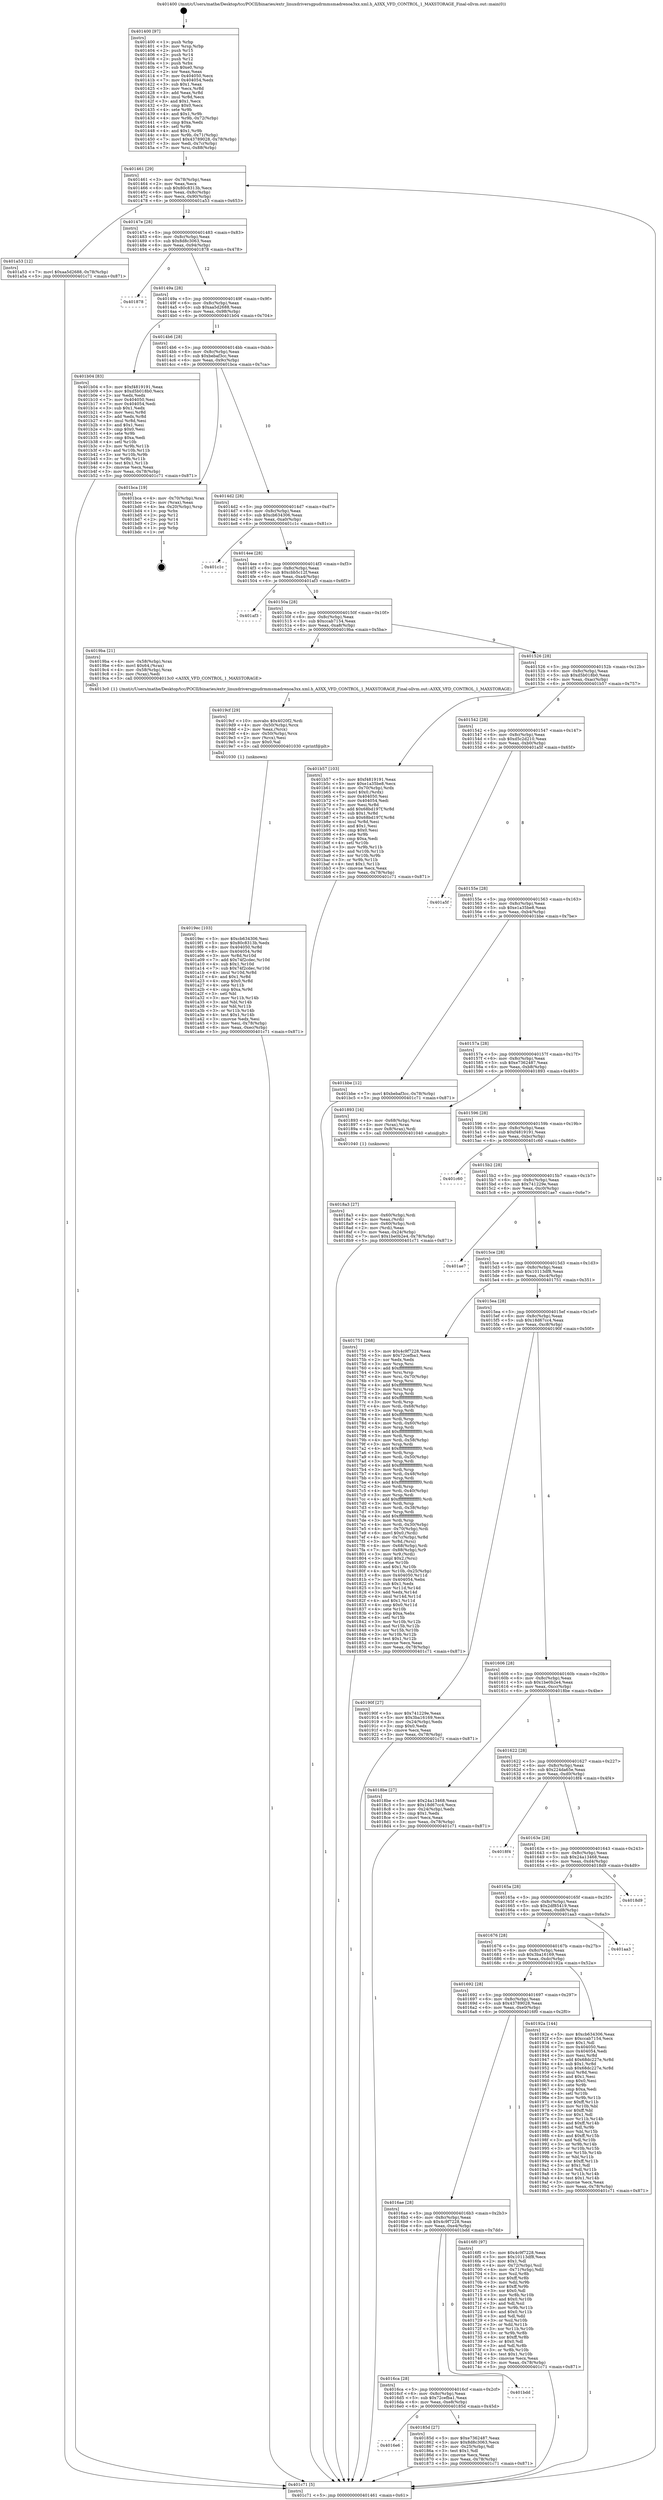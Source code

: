 digraph "0x401400" {
  label = "0x401400 (/mnt/c/Users/mathe/Desktop/tcc/POCII/binaries/extr_linuxdriversgpudrmmsmadrenoa3xx.xml.h_A3XX_VFD_CONTROL_1_MAXSTORAGE_Final-ollvm.out::main(0))"
  labelloc = "t"
  node[shape=record]

  Entry [label="",width=0.3,height=0.3,shape=circle,fillcolor=black,style=filled]
  "0x401461" [label="{
     0x401461 [29]\l
     | [instrs]\l
     &nbsp;&nbsp;0x401461 \<+3\>: mov -0x78(%rbp),%eax\l
     &nbsp;&nbsp;0x401464 \<+2\>: mov %eax,%ecx\l
     &nbsp;&nbsp;0x401466 \<+6\>: sub $0x80c8313b,%ecx\l
     &nbsp;&nbsp;0x40146c \<+6\>: mov %eax,-0x8c(%rbp)\l
     &nbsp;&nbsp;0x401472 \<+6\>: mov %ecx,-0x90(%rbp)\l
     &nbsp;&nbsp;0x401478 \<+6\>: je 0000000000401a53 \<main+0x653\>\l
  }"]
  "0x401a53" [label="{
     0x401a53 [12]\l
     | [instrs]\l
     &nbsp;&nbsp;0x401a53 \<+7\>: movl $0xaa5d2688,-0x78(%rbp)\l
     &nbsp;&nbsp;0x401a5a \<+5\>: jmp 0000000000401c71 \<main+0x871\>\l
  }"]
  "0x40147e" [label="{
     0x40147e [28]\l
     | [instrs]\l
     &nbsp;&nbsp;0x40147e \<+5\>: jmp 0000000000401483 \<main+0x83\>\l
     &nbsp;&nbsp;0x401483 \<+6\>: mov -0x8c(%rbp),%eax\l
     &nbsp;&nbsp;0x401489 \<+5\>: sub $0x8d8c3063,%eax\l
     &nbsp;&nbsp;0x40148e \<+6\>: mov %eax,-0x94(%rbp)\l
     &nbsp;&nbsp;0x401494 \<+6\>: je 0000000000401878 \<main+0x478\>\l
  }"]
  Exit [label="",width=0.3,height=0.3,shape=circle,fillcolor=black,style=filled,peripheries=2]
  "0x401878" [label="{
     0x401878\l
  }", style=dashed]
  "0x40149a" [label="{
     0x40149a [28]\l
     | [instrs]\l
     &nbsp;&nbsp;0x40149a \<+5\>: jmp 000000000040149f \<main+0x9f\>\l
     &nbsp;&nbsp;0x40149f \<+6\>: mov -0x8c(%rbp),%eax\l
     &nbsp;&nbsp;0x4014a5 \<+5\>: sub $0xaa5d2688,%eax\l
     &nbsp;&nbsp;0x4014aa \<+6\>: mov %eax,-0x98(%rbp)\l
     &nbsp;&nbsp;0x4014b0 \<+6\>: je 0000000000401b04 \<main+0x704\>\l
  }"]
  "0x4019ec" [label="{
     0x4019ec [103]\l
     | [instrs]\l
     &nbsp;&nbsp;0x4019ec \<+5\>: mov $0xcb634306,%esi\l
     &nbsp;&nbsp;0x4019f1 \<+5\>: mov $0x80c8313b,%edx\l
     &nbsp;&nbsp;0x4019f6 \<+8\>: mov 0x404050,%r8d\l
     &nbsp;&nbsp;0x4019fe \<+8\>: mov 0x404054,%r9d\l
     &nbsp;&nbsp;0x401a06 \<+3\>: mov %r8d,%r10d\l
     &nbsp;&nbsp;0x401a09 \<+7\>: add $0x74f2cdec,%r10d\l
     &nbsp;&nbsp;0x401a10 \<+4\>: sub $0x1,%r10d\l
     &nbsp;&nbsp;0x401a14 \<+7\>: sub $0x74f2cdec,%r10d\l
     &nbsp;&nbsp;0x401a1b \<+4\>: imul %r10d,%r8d\l
     &nbsp;&nbsp;0x401a1f \<+4\>: and $0x1,%r8d\l
     &nbsp;&nbsp;0x401a23 \<+4\>: cmp $0x0,%r8d\l
     &nbsp;&nbsp;0x401a27 \<+4\>: sete %r11b\l
     &nbsp;&nbsp;0x401a2b \<+4\>: cmp $0xa,%r9d\l
     &nbsp;&nbsp;0x401a2f \<+3\>: setl %bl\l
     &nbsp;&nbsp;0x401a32 \<+3\>: mov %r11b,%r14b\l
     &nbsp;&nbsp;0x401a35 \<+3\>: and %bl,%r14b\l
     &nbsp;&nbsp;0x401a38 \<+3\>: xor %bl,%r11b\l
     &nbsp;&nbsp;0x401a3b \<+3\>: or %r11b,%r14b\l
     &nbsp;&nbsp;0x401a3e \<+4\>: test $0x1,%r14b\l
     &nbsp;&nbsp;0x401a42 \<+3\>: cmovne %edx,%esi\l
     &nbsp;&nbsp;0x401a45 \<+3\>: mov %esi,-0x78(%rbp)\l
     &nbsp;&nbsp;0x401a48 \<+6\>: mov %eax,-0xec(%rbp)\l
     &nbsp;&nbsp;0x401a4e \<+5\>: jmp 0000000000401c71 \<main+0x871\>\l
  }"]
  "0x401b04" [label="{
     0x401b04 [83]\l
     | [instrs]\l
     &nbsp;&nbsp;0x401b04 \<+5\>: mov $0xf4819191,%eax\l
     &nbsp;&nbsp;0x401b09 \<+5\>: mov $0xd5b018b0,%ecx\l
     &nbsp;&nbsp;0x401b0e \<+2\>: xor %edx,%edx\l
     &nbsp;&nbsp;0x401b10 \<+7\>: mov 0x404050,%esi\l
     &nbsp;&nbsp;0x401b17 \<+7\>: mov 0x404054,%edi\l
     &nbsp;&nbsp;0x401b1e \<+3\>: sub $0x1,%edx\l
     &nbsp;&nbsp;0x401b21 \<+3\>: mov %esi,%r8d\l
     &nbsp;&nbsp;0x401b24 \<+3\>: add %edx,%r8d\l
     &nbsp;&nbsp;0x401b27 \<+4\>: imul %r8d,%esi\l
     &nbsp;&nbsp;0x401b2b \<+3\>: and $0x1,%esi\l
     &nbsp;&nbsp;0x401b2e \<+3\>: cmp $0x0,%esi\l
     &nbsp;&nbsp;0x401b31 \<+4\>: sete %r9b\l
     &nbsp;&nbsp;0x401b35 \<+3\>: cmp $0xa,%edi\l
     &nbsp;&nbsp;0x401b38 \<+4\>: setl %r10b\l
     &nbsp;&nbsp;0x401b3c \<+3\>: mov %r9b,%r11b\l
     &nbsp;&nbsp;0x401b3f \<+3\>: and %r10b,%r11b\l
     &nbsp;&nbsp;0x401b42 \<+3\>: xor %r10b,%r9b\l
     &nbsp;&nbsp;0x401b45 \<+3\>: or %r9b,%r11b\l
     &nbsp;&nbsp;0x401b48 \<+4\>: test $0x1,%r11b\l
     &nbsp;&nbsp;0x401b4c \<+3\>: cmovne %ecx,%eax\l
     &nbsp;&nbsp;0x401b4f \<+3\>: mov %eax,-0x78(%rbp)\l
     &nbsp;&nbsp;0x401b52 \<+5\>: jmp 0000000000401c71 \<main+0x871\>\l
  }"]
  "0x4014b6" [label="{
     0x4014b6 [28]\l
     | [instrs]\l
     &nbsp;&nbsp;0x4014b6 \<+5\>: jmp 00000000004014bb \<main+0xbb\>\l
     &nbsp;&nbsp;0x4014bb \<+6\>: mov -0x8c(%rbp),%eax\l
     &nbsp;&nbsp;0x4014c1 \<+5\>: sub $0xbebaf3cc,%eax\l
     &nbsp;&nbsp;0x4014c6 \<+6\>: mov %eax,-0x9c(%rbp)\l
     &nbsp;&nbsp;0x4014cc \<+6\>: je 0000000000401bca \<main+0x7ca\>\l
  }"]
  "0x4019cf" [label="{
     0x4019cf [29]\l
     | [instrs]\l
     &nbsp;&nbsp;0x4019cf \<+10\>: movabs $0x4020f2,%rdi\l
     &nbsp;&nbsp;0x4019d9 \<+4\>: mov -0x50(%rbp),%rcx\l
     &nbsp;&nbsp;0x4019dd \<+2\>: mov %eax,(%rcx)\l
     &nbsp;&nbsp;0x4019df \<+4\>: mov -0x50(%rbp),%rcx\l
     &nbsp;&nbsp;0x4019e3 \<+2\>: mov (%rcx),%esi\l
     &nbsp;&nbsp;0x4019e5 \<+2\>: mov $0x0,%al\l
     &nbsp;&nbsp;0x4019e7 \<+5\>: call 0000000000401030 \<printf@plt\>\l
     | [calls]\l
     &nbsp;&nbsp;0x401030 \{1\} (unknown)\l
  }"]
  "0x401bca" [label="{
     0x401bca [19]\l
     | [instrs]\l
     &nbsp;&nbsp;0x401bca \<+4\>: mov -0x70(%rbp),%rax\l
     &nbsp;&nbsp;0x401bce \<+2\>: mov (%rax),%eax\l
     &nbsp;&nbsp;0x401bd0 \<+4\>: lea -0x20(%rbp),%rsp\l
     &nbsp;&nbsp;0x401bd4 \<+1\>: pop %rbx\l
     &nbsp;&nbsp;0x401bd5 \<+2\>: pop %r12\l
     &nbsp;&nbsp;0x401bd7 \<+2\>: pop %r14\l
     &nbsp;&nbsp;0x401bd9 \<+2\>: pop %r15\l
     &nbsp;&nbsp;0x401bdb \<+1\>: pop %rbp\l
     &nbsp;&nbsp;0x401bdc \<+1\>: ret\l
  }"]
  "0x4014d2" [label="{
     0x4014d2 [28]\l
     | [instrs]\l
     &nbsp;&nbsp;0x4014d2 \<+5\>: jmp 00000000004014d7 \<main+0xd7\>\l
     &nbsp;&nbsp;0x4014d7 \<+6\>: mov -0x8c(%rbp),%eax\l
     &nbsp;&nbsp;0x4014dd \<+5\>: sub $0xcb634306,%eax\l
     &nbsp;&nbsp;0x4014e2 \<+6\>: mov %eax,-0xa0(%rbp)\l
     &nbsp;&nbsp;0x4014e8 \<+6\>: je 0000000000401c1c \<main+0x81c\>\l
  }"]
  "0x4018a3" [label="{
     0x4018a3 [27]\l
     | [instrs]\l
     &nbsp;&nbsp;0x4018a3 \<+4\>: mov -0x60(%rbp),%rdi\l
     &nbsp;&nbsp;0x4018a7 \<+2\>: mov %eax,(%rdi)\l
     &nbsp;&nbsp;0x4018a9 \<+4\>: mov -0x60(%rbp),%rdi\l
     &nbsp;&nbsp;0x4018ad \<+2\>: mov (%rdi),%eax\l
     &nbsp;&nbsp;0x4018af \<+3\>: mov %eax,-0x24(%rbp)\l
     &nbsp;&nbsp;0x4018b2 \<+7\>: movl $0x1be0b2e4,-0x78(%rbp)\l
     &nbsp;&nbsp;0x4018b9 \<+5\>: jmp 0000000000401c71 \<main+0x871\>\l
  }"]
  "0x401c1c" [label="{
     0x401c1c\l
  }", style=dashed]
  "0x4014ee" [label="{
     0x4014ee [28]\l
     | [instrs]\l
     &nbsp;&nbsp;0x4014ee \<+5\>: jmp 00000000004014f3 \<main+0xf3\>\l
     &nbsp;&nbsp;0x4014f3 \<+6\>: mov -0x8c(%rbp),%eax\l
     &nbsp;&nbsp;0x4014f9 \<+5\>: sub $0xcbb5c12f,%eax\l
     &nbsp;&nbsp;0x4014fe \<+6\>: mov %eax,-0xa4(%rbp)\l
     &nbsp;&nbsp;0x401504 \<+6\>: je 0000000000401af3 \<main+0x6f3\>\l
  }"]
  "0x4016e6" [label="{
     0x4016e6\l
  }", style=dashed]
  "0x401af3" [label="{
     0x401af3\l
  }", style=dashed]
  "0x40150a" [label="{
     0x40150a [28]\l
     | [instrs]\l
     &nbsp;&nbsp;0x40150a \<+5\>: jmp 000000000040150f \<main+0x10f\>\l
     &nbsp;&nbsp;0x40150f \<+6\>: mov -0x8c(%rbp),%eax\l
     &nbsp;&nbsp;0x401515 \<+5\>: sub $0xccab7154,%eax\l
     &nbsp;&nbsp;0x40151a \<+6\>: mov %eax,-0xa8(%rbp)\l
     &nbsp;&nbsp;0x401520 \<+6\>: je 00000000004019ba \<main+0x5ba\>\l
  }"]
  "0x40185d" [label="{
     0x40185d [27]\l
     | [instrs]\l
     &nbsp;&nbsp;0x40185d \<+5\>: mov $0xe7362487,%eax\l
     &nbsp;&nbsp;0x401862 \<+5\>: mov $0x8d8c3063,%ecx\l
     &nbsp;&nbsp;0x401867 \<+3\>: mov -0x25(%rbp),%dl\l
     &nbsp;&nbsp;0x40186a \<+3\>: test $0x1,%dl\l
     &nbsp;&nbsp;0x40186d \<+3\>: cmovne %ecx,%eax\l
     &nbsp;&nbsp;0x401870 \<+3\>: mov %eax,-0x78(%rbp)\l
     &nbsp;&nbsp;0x401873 \<+5\>: jmp 0000000000401c71 \<main+0x871\>\l
  }"]
  "0x4019ba" [label="{
     0x4019ba [21]\l
     | [instrs]\l
     &nbsp;&nbsp;0x4019ba \<+4\>: mov -0x58(%rbp),%rax\l
     &nbsp;&nbsp;0x4019be \<+6\>: movl $0x64,(%rax)\l
     &nbsp;&nbsp;0x4019c4 \<+4\>: mov -0x58(%rbp),%rax\l
     &nbsp;&nbsp;0x4019c8 \<+2\>: mov (%rax),%edi\l
     &nbsp;&nbsp;0x4019ca \<+5\>: call 00000000004013c0 \<A3XX_VFD_CONTROL_1_MAXSTORAGE\>\l
     | [calls]\l
     &nbsp;&nbsp;0x4013c0 \{1\} (/mnt/c/Users/mathe/Desktop/tcc/POCII/binaries/extr_linuxdriversgpudrmmsmadrenoa3xx.xml.h_A3XX_VFD_CONTROL_1_MAXSTORAGE_Final-ollvm.out::A3XX_VFD_CONTROL_1_MAXSTORAGE)\l
  }"]
  "0x401526" [label="{
     0x401526 [28]\l
     | [instrs]\l
     &nbsp;&nbsp;0x401526 \<+5\>: jmp 000000000040152b \<main+0x12b\>\l
     &nbsp;&nbsp;0x40152b \<+6\>: mov -0x8c(%rbp),%eax\l
     &nbsp;&nbsp;0x401531 \<+5\>: sub $0xd5b018b0,%eax\l
     &nbsp;&nbsp;0x401536 \<+6\>: mov %eax,-0xac(%rbp)\l
     &nbsp;&nbsp;0x40153c \<+6\>: je 0000000000401b57 \<main+0x757\>\l
  }"]
  "0x4016ca" [label="{
     0x4016ca [28]\l
     | [instrs]\l
     &nbsp;&nbsp;0x4016ca \<+5\>: jmp 00000000004016cf \<main+0x2cf\>\l
     &nbsp;&nbsp;0x4016cf \<+6\>: mov -0x8c(%rbp),%eax\l
     &nbsp;&nbsp;0x4016d5 \<+5\>: sub $0x72cefba1,%eax\l
     &nbsp;&nbsp;0x4016da \<+6\>: mov %eax,-0xe8(%rbp)\l
     &nbsp;&nbsp;0x4016e0 \<+6\>: je 000000000040185d \<main+0x45d\>\l
  }"]
  "0x401b57" [label="{
     0x401b57 [103]\l
     | [instrs]\l
     &nbsp;&nbsp;0x401b57 \<+5\>: mov $0xf4819191,%eax\l
     &nbsp;&nbsp;0x401b5c \<+5\>: mov $0xe1a35be8,%ecx\l
     &nbsp;&nbsp;0x401b61 \<+4\>: mov -0x70(%rbp),%rdx\l
     &nbsp;&nbsp;0x401b65 \<+6\>: movl $0x0,(%rdx)\l
     &nbsp;&nbsp;0x401b6b \<+7\>: mov 0x404050,%esi\l
     &nbsp;&nbsp;0x401b72 \<+7\>: mov 0x404054,%edi\l
     &nbsp;&nbsp;0x401b79 \<+3\>: mov %esi,%r8d\l
     &nbsp;&nbsp;0x401b7c \<+7\>: add $0x68bd197f,%r8d\l
     &nbsp;&nbsp;0x401b83 \<+4\>: sub $0x1,%r8d\l
     &nbsp;&nbsp;0x401b87 \<+7\>: sub $0x68bd197f,%r8d\l
     &nbsp;&nbsp;0x401b8e \<+4\>: imul %r8d,%esi\l
     &nbsp;&nbsp;0x401b92 \<+3\>: and $0x1,%esi\l
     &nbsp;&nbsp;0x401b95 \<+3\>: cmp $0x0,%esi\l
     &nbsp;&nbsp;0x401b98 \<+4\>: sete %r9b\l
     &nbsp;&nbsp;0x401b9c \<+3\>: cmp $0xa,%edi\l
     &nbsp;&nbsp;0x401b9f \<+4\>: setl %r10b\l
     &nbsp;&nbsp;0x401ba3 \<+3\>: mov %r9b,%r11b\l
     &nbsp;&nbsp;0x401ba6 \<+3\>: and %r10b,%r11b\l
     &nbsp;&nbsp;0x401ba9 \<+3\>: xor %r10b,%r9b\l
     &nbsp;&nbsp;0x401bac \<+3\>: or %r9b,%r11b\l
     &nbsp;&nbsp;0x401baf \<+4\>: test $0x1,%r11b\l
     &nbsp;&nbsp;0x401bb3 \<+3\>: cmovne %ecx,%eax\l
     &nbsp;&nbsp;0x401bb6 \<+3\>: mov %eax,-0x78(%rbp)\l
     &nbsp;&nbsp;0x401bb9 \<+5\>: jmp 0000000000401c71 \<main+0x871\>\l
  }"]
  "0x401542" [label="{
     0x401542 [28]\l
     | [instrs]\l
     &nbsp;&nbsp;0x401542 \<+5\>: jmp 0000000000401547 \<main+0x147\>\l
     &nbsp;&nbsp;0x401547 \<+6\>: mov -0x8c(%rbp),%eax\l
     &nbsp;&nbsp;0x40154d \<+5\>: sub $0xd5c2d210,%eax\l
     &nbsp;&nbsp;0x401552 \<+6\>: mov %eax,-0xb0(%rbp)\l
     &nbsp;&nbsp;0x401558 \<+6\>: je 0000000000401a5f \<main+0x65f\>\l
  }"]
  "0x401bdd" [label="{
     0x401bdd\l
  }", style=dashed]
  "0x401a5f" [label="{
     0x401a5f\l
  }", style=dashed]
  "0x40155e" [label="{
     0x40155e [28]\l
     | [instrs]\l
     &nbsp;&nbsp;0x40155e \<+5\>: jmp 0000000000401563 \<main+0x163\>\l
     &nbsp;&nbsp;0x401563 \<+6\>: mov -0x8c(%rbp),%eax\l
     &nbsp;&nbsp;0x401569 \<+5\>: sub $0xe1a35be8,%eax\l
     &nbsp;&nbsp;0x40156e \<+6\>: mov %eax,-0xb4(%rbp)\l
     &nbsp;&nbsp;0x401574 \<+6\>: je 0000000000401bbe \<main+0x7be\>\l
  }"]
  "0x401400" [label="{
     0x401400 [97]\l
     | [instrs]\l
     &nbsp;&nbsp;0x401400 \<+1\>: push %rbp\l
     &nbsp;&nbsp;0x401401 \<+3\>: mov %rsp,%rbp\l
     &nbsp;&nbsp;0x401404 \<+2\>: push %r15\l
     &nbsp;&nbsp;0x401406 \<+2\>: push %r14\l
     &nbsp;&nbsp;0x401408 \<+2\>: push %r12\l
     &nbsp;&nbsp;0x40140a \<+1\>: push %rbx\l
     &nbsp;&nbsp;0x40140b \<+7\>: sub $0xe0,%rsp\l
     &nbsp;&nbsp;0x401412 \<+2\>: xor %eax,%eax\l
     &nbsp;&nbsp;0x401414 \<+7\>: mov 0x404050,%ecx\l
     &nbsp;&nbsp;0x40141b \<+7\>: mov 0x404054,%edx\l
     &nbsp;&nbsp;0x401422 \<+3\>: sub $0x1,%eax\l
     &nbsp;&nbsp;0x401425 \<+3\>: mov %ecx,%r8d\l
     &nbsp;&nbsp;0x401428 \<+3\>: add %eax,%r8d\l
     &nbsp;&nbsp;0x40142b \<+4\>: imul %r8d,%ecx\l
     &nbsp;&nbsp;0x40142f \<+3\>: and $0x1,%ecx\l
     &nbsp;&nbsp;0x401432 \<+3\>: cmp $0x0,%ecx\l
     &nbsp;&nbsp;0x401435 \<+4\>: sete %r9b\l
     &nbsp;&nbsp;0x401439 \<+4\>: and $0x1,%r9b\l
     &nbsp;&nbsp;0x40143d \<+4\>: mov %r9b,-0x72(%rbp)\l
     &nbsp;&nbsp;0x401441 \<+3\>: cmp $0xa,%edx\l
     &nbsp;&nbsp;0x401444 \<+4\>: setl %r9b\l
     &nbsp;&nbsp;0x401448 \<+4\>: and $0x1,%r9b\l
     &nbsp;&nbsp;0x40144c \<+4\>: mov %r9b,-0x71(%rbp)\l
     &nbsp;&nbsp;0x401450 \<+7\>: movl $0x43789028,-0x78(%rbp)\l
     &nbsp;&nbsp;0x401457 \<+3\>: mov %edi,-0x7c(%rbp)\l
     &nbsp;&nbsp;0x40145a \<+7\>: mov %rsi,-0x88(%rbp)\l
  }"]
  "0x401bbe" [label="{
     0x401bbe [12]\l
     | [instrs]\l
     &nbsp;&nbsp;0x401bbe \<+7\>: movl $0xbebaf3cc,-0x78(%rbp)\l
     &nbsp;&nbsp;0x401bc5 \<+5\>: jmp 0000000000401c71 \<main+0x871\>\l
  }"]
  "0x40157a" [label="{
     0x40157a [28]\l
     | [instrs]\l
     &nbsp;&nbsp;0x40157a \<+5\>: jmp 000000000040157f \<main+0x17f\>\l
     &nbsp;&nbsp;0x40157f \<+6\>: mov -0x8c(%rbp),%eax\l
     &nbsp;&nbsp;0x401585 \<+5\>: sub $0xe7362487,%eax\l
     &nbsp;&nbsp;0x40158a \<+6\>: mov %eax,-0xb8(%rbp)\l
     &nbsp;&nbsp;0x401590 \<+6\>: je 0000000000401893 \<main+0x493\>\l
  }"]
  "0x401c71" [label="{
     0x401c71 [5]\l
     | [instrs]\l
     &nbsp;&nbsp;0x401c71 \<+5\>: jmp 0000000000401461 \<main+0x61\>\l
  }"]
  "0x401893" [label="{
     0x401893 [16]\l
     | [instrs]\l
     &nbsp;&nbsp;0x401893 \<+4\>: mov -0x68(%rbp),%rax\l
     &nbsp;&nbsp;0x401897 \<+3\>: mov (%rax),%rax\l
     &nbsp;&nbsp;0x40189a \<+4\>: mov 0x8(%rax),%rdi\l
     &nbsp;&nbsp;0x40189e \<+5\>: call 0000000000401040 \<atoi@plt\>\l
     | [calls]\l
     &nbsp;&nbsp;0x401040 \{1\} (unknown)\l
  }"]
  "0x401596" [label="{
     0x401596 [28]\l
     | [instrs]\l
     &nbsp;&nbsp;0x401596 \<+5\>: jmp 000000000040159b \<main+0x19b\>\l
     &nbsp;&nbsp;0x40159b \<+6\>: mov -0x8c(%rbp),%eax\l
     &nbsp;&nbsp;0x4015a1 \<+5\>: sub $0xf4819191,%eax\l
     &nbsp;&nbsp;0x4015a6 \<+6\>: mov %eax,-0xbc(%rbp)\l
     &nbsp;&nbsp;0x4015ac \<+6\>: je 0000000000401c60 \<main+0x860\>\l
  }"]
  "0x4016ae" [label="{
     0x4016ae [28]\l
     | [instrs]\l
     &nbsp;&nbsp;0x4016ae \<+5\>: jmp 00000000004016b3 \<main+0x2b3\>\l
     &nbsp;&nbsp;0x4016b3 \<+6\>: mov -0x8c(%rbp),%eax\l
     &nbsp;&nbsp;0x4016b9 \<+5\>: sub $0x4c9f7228,%eax\l
     &nbsp;&nbsp;0x4016be \<+6\>: mov %eax,-0xe4(%rbp)\l
     &nbsp;&nbsp;0x4016c4 \<+6\>: je 0000000000401bdd \<main+0x7dd\>\l
  }"]
  "0x401c60" [label="{
     0x401c60\l
  }", style=dashed]
  "0x4015b2" [label="{
     0x4015b2 [28]\l
     | [instrs]\l
     &nbsp;&nbsp;0x4015b2 \<+5\>: jmp 00000000004015b7 \<main+0x1b7\>\l
     &nbsp;&nbsp;0x4015b7 \<+6\>: mov -0x8c(%rbp),%eax\l
     &nbsp;&nbsp;0x4015bd \<+5\>: sub $0x741229e,%eax\l
     &nbsp;&nbsp;0x4015c2 \<+6\>: mov %eax,-0xc0(%rbp)\l
     &nbsp;&nbsp;0x4015c8 \<+6\>: je 0000000000401ae7 \<main+0x6e7\>\l
  }"]
  "0x4016f0" [label="{
     0x4016f0 [97]\l
     | [instrs]\l
     &nbsp;&nbsp;0x4016f0 \<+5\>: mov $0x4c9f7228,%eax\l
     &nbsp;&nbsp;0x4016f5 \<+5\>: mov $0x10113df8,%ecx\l
     &nbsp;&nbsp;0x4016fa \<+2\>: mov $0x1,%dl\l
     &nbsp;&nbsp;0x4016fc \<+4\>: mov -0x72(%rbp),%sil\l
     &nbsp;&nbsp;0x401700 \<+4\>: mov -0x71(%rbp),%dil\l
     &nbsp;&nbsp;0x401704 \<+3\>: mov %sil,%r8b\l
     &nbsp;&nbsp;0x401707 \<+4\>: xor $0xff,%r8b\l
     &nbsp;&nbsp;0x40170b \<+3\>: mov %dil,%r9b\l
     &nbsp;&nbsp;0x40170e \<+4\>: xor $0xff,%r9b\l
     &nbsp;&nbsp;0x401712 \<+3\>: xor $0x0,%dl\l
     &nbsp;&nbsp;0x401715 \<+3\>: mov %r8b,%r10b\l
     &nbsp;&nbsp;0x401718 \<+4\>: and $0x0,%r10b\l
     &nbsp;&nbsp;0x40171c \<+3\>: and %dl,%sil\l
     &nbsp;&nbsp;0x40171f \<+3\>: mov %r9b,%r11b\l
     &nbsp;&nbsp;0x401722 \<+4\>: and $0x0,%r11b\l
     &nbsp;&nbsp;0x401726 \<+3\>: and %dl,%dil\l
     &nbsp;&nbsp;0x401729 \<+3\>: or %sil,%r10b\l
     &nbsp;&nbsp;0x40172c \<+3\>: or %dil,%r11b\l
     &nbsp;&nbsp;0x40172f \<+3\>: xor %r11b,%r10b\l
     &nbsp;&nbsp;0x401732 \<+3\>: or %r9b,%r8b\l
     &nbsp;&nbsp;0x401735 \<+4\>: xor $0xff,%r8b\l
     &nbsp;&nbsp;0x401739 \<+3\>: or $0x0,%dl\l
     &nbsp;&nbsp;0x40173c \<+3\>: and %dl,%r8b\l
     &nbsp;&nbsp;0x40173f \<+3\>: or %r8b,%r10b\l
     &nbsp;&nbsp;0x401742 \<+4\>: test $0x1,%r10b\l
     &nbsp;&nbsp;0x401746 \<+3\>: cmovne %ecx,%eax\l
     &nbsp;&nbsp;0x401749 \<+3\>: mov %eax,-0x78(%rbp)\l
     &nbsp;&nbsp;0x40174c \<+5\>: jmp 0000000000401c71 \<main+0x871\>\l
  }"]
  "0x401ae7" [label="{
     0x401ae7\l
  }", style=dashed]
  "0x4015ce" [label="{
     0x4015ce [28]\l
     | [instrs]\l
     &nbsp;&nbsp;0x4015ce \<+5\>: jmp 00000000004015d3 \<main+0x1d3\>\l
     &nbsp;&nbsp;0x4015d3 \<+6\>: mov -0x8c(%rbp),%eax\l
     &nbsp;&nbsp;0x4015d9 \<+5\>: sub $0x10113df8,%eax\l
     &nbsp;&nbsp;0x4015de \<+6\>: mov %eax,-0xc4(%rbp)\l
     &nbsp;&nbsp;0x4015e4 \<+6\>: je 0000000000401751 \<main+0x351\>\l
  }"]
  "0x401692" [label="{
     0x401692 [28]\l
     | [instrs]\l
     &nbsp;&nbsp;0x401692 \<+5\>: jmp 0000000000401697 \<main+0x297\>\l
     &nbsp;&nbsp;0x401697 \<+6\>: mov -0x8c(%rbp),%eax\l
     &nbsp;&nbsp;0x40169d \<+5\>: sub $0x43789028,%eax\l
     &nbsp;&nbsp;0x4016a2 \<+6\>: mov %eax,-0xe0(%rbp)\l
     &nbsp;&nbsp;0x4016a8 \<+6\>: je 00000000004016f0 \<main+0x2f0\>\l
  }"]
  "0x401751" [label="{
     0x401751 [268]\l
     | [instrs]\l
     &nbsp;&nbsp;0x401751 \<+5\>: mov $0x4c9f7228,%eax\l
     &nbsp;&nbsp;0x401756 \<+5\>: mov $0x72cefba1,%ecx\l
     &nbsp;&nbsp;0x40175b \<+2\>: xor %edx,%edx\l
     &nbsp;&nbsp;0x40175d \<+3\>: mov %rsp,%rsi\l
     &nbsp;&nbsp;0x401760 \<+4\>: add $0xfffffffffffffff0,%rsi\l
     &nbsp;&nbsp;0x401764 \<+3\>: mov %rsi,%rsp\l
     &nbsp;&nbsp;0x401767 \<+4\>: mov %rsi,-0x70(%rbp)\l
     &nbsp;&nbsp;0x40176b \<+3\>: mov %rsp,%rsi\l
     &nbsp;&nbsp;0x40176e \<+4\>: add $0xfffffffffffffff0,%rsi\l
     &nbsp;&nbsp;0x401772 \<+3\>: mov %rsi,%rsp\l
     &nbsp;&nbsp;0x401775 \<+3\>: mov %rsp,%rdi\l
     &nbsp;&nbsp;0x401778 \<+4\>: add $0xfffffffffffffff0,%rdi\l
     &nbsp;&nbsp;0x40177c \<+3\>: mov %rdi,%rsp\l
     &nbsp;&nbsp;0x40177f \<+4\>: mov %rdi,-0x68(%rbp)\l
     &nbsp;&nbsp;0x401783 \<+3\>: mov %rsp,%rdi\l
     &nbsp;&nbsp;0x401786 \<+4\>: add $0xfffffffffffffff0,%rdi\l
     &nbsp;&nbsp;0x40178a \<+3\>: mov %rdi,%rsp\l
     &nbsp;&nbsp;0x40178d \<+4\>: mov %rdi,-0x60(%rbp)\l
     &nbsp;&nbsp;0x401791 \<+3\>: mov %rsp,%rdi\l
     &nbsp;&nbsp;0x401794 \<+4\>: add $0xfffffffffffffff0,%rdi\l
     &nbsp;&nbsp;0x401798 \<+3\>: mov %rdi,%rsp\l
     &nbsp;&nbsp;0x40179b \<+4\>: mov %rdi,-0x58(%rbp)\l
     &nbsp;&nbsp;0x40179f \<+3\>: mov %rsp,%rdi\l
     &nbsp;&nbsp;0x4017a2 \<+4\>: add $0xfffffffffffffff0,%rdi\l
     &nbsp;&nbsp;0x4017a6 \<+3\>: mov %rdi,%rsp\l
     &nbsp;&nbsp;0x4017a9 \<+4\>: mov %rdi,-0x50(%rbp)\l
     &nbsp;&nbsp;0x4017ad \<+3\>: mov %rsp,%rdi\l
     &nbsp;&nbsp;0x4017b0 \<+4\>: add $0xfffffffffffffff0,%rdi\l
     &nbsp;&nbsp;0x4017b4 \<+3\>: mov %rdi,%rsp\l
     &nbsp;&nbsp;0x4017b7 \<+4\>: mov %rdi,-0x48(%rbp)\l
     &nbsp;&nbsp;0x4017bb \<+3\>: mov %rsp,%rdi\l
     &nbsp;&nbsp;0x4017be \<+4\>: add $0xfffffffffffffff0,%rdi\l
     &nbsp;&nbsp;0x4017c2 \<+3\>: mov %rdi,%rsp\l
     &nbsp;&nbsp;0x4017c5 \<+4\>: mov %rdi,-0x40(%rbp)\l
     &nbsp;&nbsp;0x4017c9 \<+3\>: mov %rsp,%rdi\l
     &nbsp;&nbsp;0x4017cc \<+4\>: add $0xfffffffffffffff0,%rdi\l
     &nbsp;&nbsp;0x4017d0 \<+3\>: mov %rdi,%rsp\l
     &nbsp;&nbsp;0x4017d3 \<+4\>: mov %rdi,-0x38(%rbp)\l
     &nbsp;&nbsp;0x4017d7 \<+3\>: mov %rsp,%rdi\l
     &nbsp;&nbsp;0x4017da \<+4\>: add $0xfffffffffffffff0,%rdi\l
     &nbsp;&nbsp;0x4017de \<+3\>: mov %rdi,%rsp\l
     &nbsp;&nbsp;0x4017e1 \<+4\>: mov %rdi,-0x30(%rbp)\l
     &nbsp;&nbsp;0x4017e5 \<+4\>: mov -0x70(%rbp),%rdi\l
     &nbsp;&nbsp;0x4017e9 \<+6\>: movl $0x0,(%rdi)\l
     &nbsp;&nbsp;0x4017ef \<+4\>: mov -0x7c(%rbp),%r8d\l
     &nbsp;&nbsp;0x4017f3 \<+3\>: mov %r8d,(%rsi)\l
     &nbsp;&nbsp;0x4017f6 \<+4\>: mov -0x68(%rbp),%rdi\l
     &nbsp;&nbsp;0x4017fa \<+7\>: mov -0x88(%rbp),%r9\l
     &nbsp;&nbsp;0x401801 \<+3\>: mov %r9,(%rdi)\l
     &nbsp;&nbsp;0x401804 \<+3\>: cmpl $0x2,(%rsi)\l
     &nbsp;&nbsp;0x401807 \<+4\>: setne %r10b\l
     &nbsp;&nbsp;0x40180b \<+4\>: and $0x1,%r10b\l
     &nbsp;&nbsp;0x40180f \<+4\>: mov %r10b,-0x25(%rbp)\l
     &nbsp;&nbsp;0x401813 \<+8\>: mov 0x404050,%r11d\l
     &nbsp;&nbsp;0x40181b \<+7\>: mov 0x404054,%ebx\l
     &nbsp;&nbsp;0x401822 \<+3\>: sub $0x1,%edx\l
     &nbsp;&nbsp;0x401825 \<+3\>: mov %r11d,%r14d\l
     &nbsp;&nbsp;0x401828 \<+3\>: add %edx,%r14d\l
     &nbsp;&nbsp;0x40182b \<+4\>: imul %r14d,%r11d\l
     &nbsp;&nbsp;0x40182f \<+4\>: and $0x1,%r11d\l
     &nbsp;&nbsp;0x401833 \<+4\>: cmp $0x0,%r11d\l
     &nbsp;&nbsp;0x401837 \<+4\>: sete %r10b\l
     &nbsp;&nbsp;0x40183b \<+3\>: cmp $0xa,%ebx\l
     &nbsp;&nbsp;0x40183e \<+4\>: setl %r15b\l
     &nbsp;&nbsp;0x401842 \<+3\>: mov %r10b,%r12b\l
     &nbsp;&nbsp;0x401845 \<+3\>: and %r15b,%r12b\l
     &nbsp;&nbsp;0x401848 \<+3\>: xor %r15b,%r10b\l
     &nbsp;&nbsp;0x40184b \<+3\>: or %r10b,%r12b\l
     &nbsp;&nbsp;0x40184e \<+4\>: test $0x1,%r12b\l
     &nbsp;&nbsp;0x401852 \<+3\>: cmovne %ecx,%eax\l
     &nbsp;&nbsp;0x401855 \<+3\>: mov %eax,-0x78(%rbp)\l
     &nbsp;&nbsp;0x401858 \<+5\>: jmp 0000000000401c71 \<main+0x871\>\l
  }"]
  "0x4015ea" [label="{
     0x4015ea [28]\l
     | [instrs]\l
     &nbsp;&nbsp;0x4015ea \<+5\>: jmp 00000000004015ef \<main+0x1ef\>\l
     &nbsp;&nbsp;0x4015ef \<+6\>: mov -0x8c(%rbp),%eax\l
     &nbsp;&nbsp;0x4015f5 \<+5\>: sub $0x18d67cc4,%eax\l
     &nbsp;&nbsp;0x4015fa \<+6\>: mov %eax,-0xc8(%rbp)\l
     &nbsp;&nbsp;0x401600 \<+6\>: je 000000000040190f \<main+0x50f\>\l
  }"]
  "0x40192a" [label="{
     0x40192a [144]\l
     | [instrs]\l
     &nbsp;&nbsp;0x40192a \<+5\>: mov $0xcb634306,%eax\l
     &nbsp;&nbsp;0x40192f \<+5\>: mov $0xccab7154,%ecx\l
     &nbsp;&nbsp;0x401934 \<+2\>: mov $0x1,%dl\l
     &nbsp;&nbsp;0x401936 \<+7\>: mov 0x404050,%esi\l
     &nbsp;&nbsp;0x40193d \<+7\>: mov 0x404054,%edi\l
     &nbsp;&nbsp;0x401944 \<+3\>: mov %esi,%r8d\l
     &nbsp;&nbsp;0x401947 \<+7\>: add $0x68dc227e,%r8d\l
     &nbsp;&nbsp;0x40194e \<+4\>: sub $0x1,%r8d\l
     &nbsp;&nbsp;0x401952 \<+7\>: sub $0x68dc227e,%r8d\l
     &nbsp;&nbsp;0x401959 \<+4\>: imul %r8d,%esi\l
     &nbsp;&nbsp;0x40195d \<+3\>: and $0x1,%esi\l
     &nbsp;&nbsp;0x401960 \<+3\>: cmp $0x0,%esi\l
     &nbsp;&nbsp;0x401963 \<+4\>: sete %r9b\l
     &nbsp;&nbsp;0x401967 \<+3\>: cmp $0xa,%edi\l
     &nbsp;&nbsp;0x40196a \<+4\>: setl %r10b\l
     &nbsp;&nbsp;0x40196e \<+3\>: mov %r9b,%r11b\l
     &nbsp;&nbsp;0x401971 \<+4\>: xor $0xff,%r11b\l
     &nbsp;&nbsp;0x401975 \<+3\>: mov %r10b,%bl\l
     &nbsp;&nbsp;0x401978 \<+3\>: xor $0xff,%bl\l
     &nbsp;&nbsp;0x40197b \<+3\>: xor $0x1,%dl\l
     &nbsp;&nbsp;0x40197e \<+3\>: mov %r11b,%r14b\l
     &nbsp;&nbsp;0x401981 \<+4\>: and $0xff,%r14b\l
     &nbsp;&nbsp;0x401985 \<+3\>: and %dl,%r9b\l
     &nbsp;&nbsp;0x401988 \<+3\>: mov %bl,%r15b\l
     &nbsp;&nbsp;0x40198b \<+4\>: and $0xff,%r15b\l
     &nbsp;&nbsp;0x40198f \<+3\>: and %dl,%r10b\l
     &nbsp;&nbsp;0x401992 \<+3\>: or %r9b,%r14b\l
     &nbsp;&nbsp;0x401995 \<+3\>: or %r10b,%r15b\l
     &nbsp;&nbsp;0x401998 \<+3\>: xor %r15b,%r14b\l
     &nbsp;&nbsp;0x40199b \<+3\>: or %bl,%r11b\l
     &nbsp;&nbsp;0x40199e \<+4\>: xor $0xff,%r11b\l
     &nbsp;&nbsp;0x4019a2 \<+3\>: or $0x1,%dl\l
     &nbsp;&nbsp;0x4019a5 \<+3\>: and %dl,%r11b\l
     &nbsp;&nbsp;0x4019a8 \<+3\>: or %r11b,%r14b\l
     &nbsp;&nbsp;0x4019ab \<+4\>: test $0x1,%r14b\l
     &nbsp;&nbsp;0x4019af \<+3\>: cmovne %ecx,%eax\l
     &nbsp;&nbsp;0x4019b2 \<+3\>: mov %eax,-0x78(%rbp)\l
     &nbsp;&nbsp;0x4019b5 \<+5\>: jmp 0000000000401c71 \<main+0x871\>\l
  }"]
  "0x40190f" [label="{
     0x40190f [27]\l
     | [instrs]\l
     &nbsp;&nbsp;0x40190f \<+5\>: mov $0x741229e,%eax\l
     &nbsp;&nbsp;0x401914 \<+5\>: mov $0x3ba16169,%ecx\l
     &nbsp;&nbsp;0x401919 \<+3\>: mov -0x24(%rbp),%edx\l
     &nbsp;&nbsp;0x40191c \<+3\>: cmp $0x0,%edx\l
     &nbsp;&nbsp;0x40191f \<+3\>: cmove %ecx,%eax\l
     &nbsp;&nbsp;0x401922 \<+3\>: mov %eax,-0x78(%rbp)\l
     &nbsp;&nbsp;0x401925 \<+5\>: jmp 0000000000401c71 \<main+0x871\>\l
  }"]
  "0x401606" [label="{
     0x401606 [28]\l
     | [instrs]\l
     &nbsp;&nbsp;0x401606 \<+5\>: jmp 000000000040160b \<main+0x20b\>\l
     &nbsp;&nbsp;0x40160b \<+6\>: mov -0x8c(%rbp),%eax\l
     &nbsp;&nbsp;0x401611 \<+5\>: sub $0x1be0b2e4,%eax\l
     &nbsp;&nbsp;0x401616 \<+6\>: mov %eax,-0xcc(%rbp)\l
     &nbsp;&nbsp;0x40161c \<+6\>: je 00000000004018be \<main+0x4be\>\l
  }"]
  "0x401676" [label="{
     0x401676 [28]\l
     | [instrs]\l
     &nbsp;&nbsp;0x401676 \<+5\>: jmp 000000000040167b \<main+0x27b\>\l
     &nbsp;&nbsp;0x40167b \<+6\>: mov -0x8c(%rbp),%eax\l
     &nbsp;&nbsp;0x401681 \<+5\>: sub $0x3ba16169,%eax\l
     &nbsp;&nbsp;0x401686 \<+6\>: mov %eax,-0xdc(%rbp)\l
     &nbsp;&nbsp;0x40168c \<+6\>: je 000000000040192a \<main+0x52a\>\l
  }"]
  "0x4018be" [label="{
     0x4018be [27]\l
     | [instrs]\l
     &nbsp;&nbsp;0x4018be \<+5\>: mov $0x24a13468,%eax\l
     &nbsp;&nbsp;0x4018c3 \<+5\>: mov $0x18d67cc4,%ecx\l
     &nbsp;&nbsp;0x4018c8 \<+3\>: mov -0x24(%rbp),%edx\l
     &nbsp;&nbsp;0x4018cb \<+3\>: cmp $0x1,%edx\l
     &nbsp;&nbsp;0x4018ce \<+3\>: cmovl %ecx,%eax\l
     &nbsp;&nbsp;0x4018d1 \<+3\>: mov %eax,-0x78(%rbp)\l
     &nbsp;&nbsp;0x4018d4 \<+5\>: jmp 0000000000401c71 \<main+0x871\>\l
  }"]
  "0x401622" [label="{
     0x401622 [28]\l
     | [instrs]\l
     &nbsp;&nbsp;0x401622 \<+5\>: jmp 0000000000401627 \<main+0x227\>\l
     &nbsp;&nbsp;0x401627 \<+6\>: mov -0x8c(%rbp),%eax\l
     &nbsp;&nbsp;0x40162d \<+5\>: sub $0x224da65e,%eax\l
     &nbsp;&nbsp;0x401632 \<+6\>: mov %eax,-0xd0(%rbp)\l
     &nbsp;&nbsp;0x401638 \<+6\>: je 00000000004018f4 \<main+0x4f4\>\l
  }"]
  "0x401aa3" [label="{
     0x401aa3\l
  }", style=dashed]
  "0x4018f4" [label="{
     0x4018f4\l
  }", style=dashed]
  "0x40163e" [label="{
     0x40163e [28]\l
     | [instrs]\l
     &nbsp;&nbsp;0x40163e \<+5\>: jmp 0000000000401643 \<main+0x243\>\l
     &nbsp;&nbsp;0x401643 \<+6\>: mov -0x8c(%rbp),%eax\l
     &nbsp;&nbsp;0x401649 \<+5\>: sub $0x24a13468,%eax\l
     &nbsp;&nbsp;0x40164e \<+6\>: mov %eax,-0xd4(%rbp)\l
     &nbsp;&nbsp;0x401654 \<+6\>: je 00000000004018d9 \<main+0x4d9\>\l
  }"]
  "0x40165a" [label="{
     0x40165a [28]\l
     | [instrs]\l
     &nbsp;&nbsp;0x40165a \<+5\>: jmp 000000000040165f \<main+0x25f\>\l
     &nbsp;&nbsp;0x40165f \<+6\>: mov -0x8c(%rbp),%eax\l
     &nbsp;&nbsp;0x401665 \<+5\>: sub $0x2df85419,%eax\l
     &nbsp;&nbsp;0x40166a \<+6\>: mov %eax,-0xd8(%rbp)\l
     &nbsp;&nbsp;0x401670 \<+6\>: je 0000000000401aa3 \<main+0x6a3\>\l
  }"]
  "0x4018d9" [label="{
     0x4018d9\l
  }", style=dashed]
  Entry -> "0x401400" [label=" 1"]
  "0x401461" -> "0x401a53" [label=" 1"]
  "0x401461" -> "0x40147e" [label=" 12"]
  "0x401bca" -> Exit [label=" 1"]
  "0x40147e" -> "0x401878" [label=" 0"]
  "0x40147e" -> "0x40149a" [label=" 12"]
  "0x401bbe" -> "0x401c71" [label=" 1"]
  "0x40149a" -> "0x401b04" [label=" 1"]
  "0x40149a" -> "0x4014b6" [label=" 11"]
  "0x401b57" -> "0x401c71" [label=" 1"]
  "0x4014b6" -> "0x401bca" [label=" 1"]
  "0x4014b6" -> "0x4014d2" [label=" 10"]
  "0x401b04" -> "0x401c71" [label=" 1"]
  "0x4014d2" -> "0x401c1c" [label=" 0"]
  "0x4014d2" -> "0x4014ee" [label=" 10"]
  "0x401a53" -> "0x401c71" [label=" 1"]
  "0x4014ee" -> "0x401af3" [label=" 0"]
  "0x4014ee" -> "0x40150a" [label=" 10"]
  "0x4019ec" -> "0x401c71" [label=" 1"]
  "0x40150a" -> "0x4019ba" [label=" 1"]
  "0x40150a" -> "0x401526" [label=" 9"]
  "0x4019cf" -> "0x4019ec" [label=" 1"]
  "0x401526" -> "0x401b57" [label=" 1"]
  "0x401526" -> "0x401542" [label=" 8"]
  "0x40192a" -> "0x401c71" [label=" 1"]
  "0x401542" -> "0x401a5f" [label=" 0"]
  "0x401542" -> "0x40155e" [label=" 8"]
  "0x40190f" -> "0x401c71" [label=" 1"]
  "0x40155e" -> "0x401bbe" [label=" 1"]
  "0x40155e" -> "0x40157a" [label=" 7"]
  "0x401893" -> "0x4018a3" [label=" 1"]
  "0x40157a" -> "0x401893" [label=" 1"]
  "0x40157a" -> "0x401596" [label=" 6"]
  "0x40185d" -> "0x401c71" [label=" 1"]
  "0x401596" -> "0x401c60" [label=" 0"]
  "0x401596" -> "0x4015b2" [label=" 6"]
  "0x4016ca" -> "0x4016e6" [label=" 0"]
  "0x4015b2" -> "0x401ae7" [label=" 0"]
  "0x4015b2" -> "0x4015ce" [label=" 6"]
  "0x4016ca" -> "0x40185d" [label=" 1"]
  "0x4015ce" -> "0x401751" [label=" 1"]
  "0x4015ce" -> "0x4015ea" [label=" 5"]
  "0x4016ae" -> "0x4016ca" [label=" 1"]
  "0x4015ea" -> "0x40190f" [label=" 1"]
  "0x4015ea" -> "0x401606" [label=" 4"]
  "0x4016ae" -> "0x401bdd" [label=" 0"]
  "0x401606" -> "0x4018be" [label=" 1"]
  "0x401606" -> "0x401622" [label=" 3"]
  "0x401751" -> "0x401c71" [label=" 1"]
  "0x401622" -> "0x4018f4" [label=" 0"]
  "0x401622" -> "0x40163e" [label=" 3"]
  "0x4018a3" -> "0x401c71" [label=" 1"]
  "0x40163e" -> "0x4018d9" [label=" 0"]
  "0x40163e" -> "0x40165a" [label=" 3"]
  "0x401c71" -> "0x401461" [label=" 12"]
  "0x40165a" -> "0x401aa3" [label=" 0"]
  "0x40165a" -> "0x401676" [label=" 3"]
  "0x4018be" -> "0x401c71" [label=" 1"]
  "0x401676" -> "0x40192a" [label=" 1"]
  "0x401676" -> "0x401692" [label=" 2"]
  "0x4019ba" -> "0x4019cf" [label=" 1"]
  "0x401692" -> "0x4016f0" [label=" 1"]
  "0x401692" -> "0x4016ae" [label=" 1"]
  "0x4016f0" -> "0x401c71" [label=" 1"]
  "0x401400" -> "0x401461" [label=" 1"]
}
